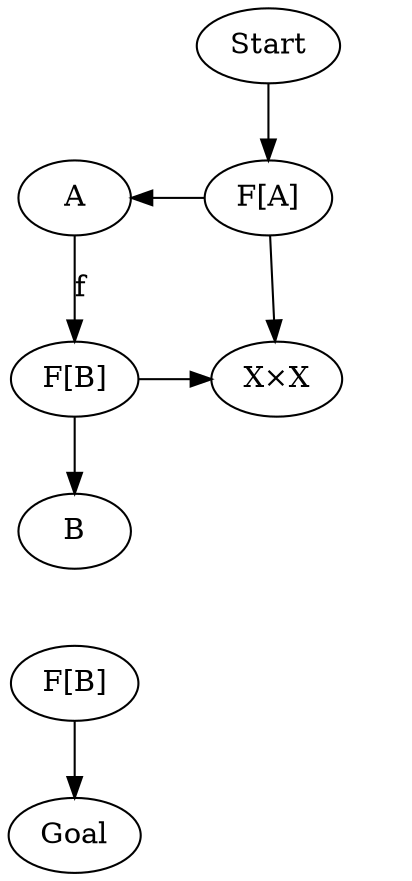 digraph {
    Start[class="extremity"]
    Goal[class="extremity"]

    FA[label="F[A]" group="upper" class="start,disabled"]
    A[group="upper" class="disabled"]
    FB[label="F[B]" group="upper"]
    B[group="upper"]
    FB2[label="F[B]" group="upper" class="goal,disabled"]
    XX[label="X" label="X×X" group="lower"]
    X[group="lower" style="invis"]


    {
        rank=same
        A -> FA[dir="back" class="disabled"]
    }


    {
        rank=same
        FB -> XX
    }

    {
        rank=same
        FB2 -> X[dir="back" style="invis"]
    }

    FA -> XX[class="disabled"]
    A -> FB[label="f" class="disabled"]
    XX -> X[label="combine" style="invis"]
    FB -> B
    B  -> FB2[style="invis"]

    Start -> FA[class="start,disabled"]
    FB2 -> Goal[class="goal,disabled"]
}
